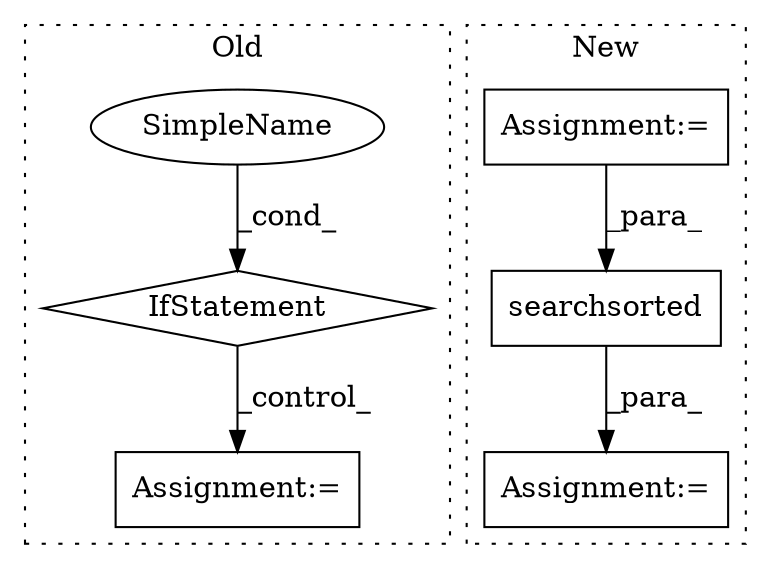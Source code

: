digraph G {
subgraph cluster0 {
1 [label="IfStatement" a="25" s="3568,3585" l="4,2" shape="diamond"];
5 [label="Assignment:=" a="7" s="3717" l="1" shape="box"];
6 [label="SimpleName" a="42" s="" l="" shape="ellipse"];
label = "Old";
style="dotted";
}
subgraph cluster1 {
2 [label="searchsorted" a="32" s="3388,3418" l="13,1" shape="box"];
3 [label="Assignment:=" a="7" s="3381" l="1" shape="box"];
4 [label="Assignment:=" a="7" s="3281" l="1" shape="box"];
label = "New";
style="dotted";
}
1 -> 5 [label="_control_"];
2 -> 3 [label="_para_"];
4 -> 2 [label="_para_"];
6 -> 1 [label="_cond_"];
}